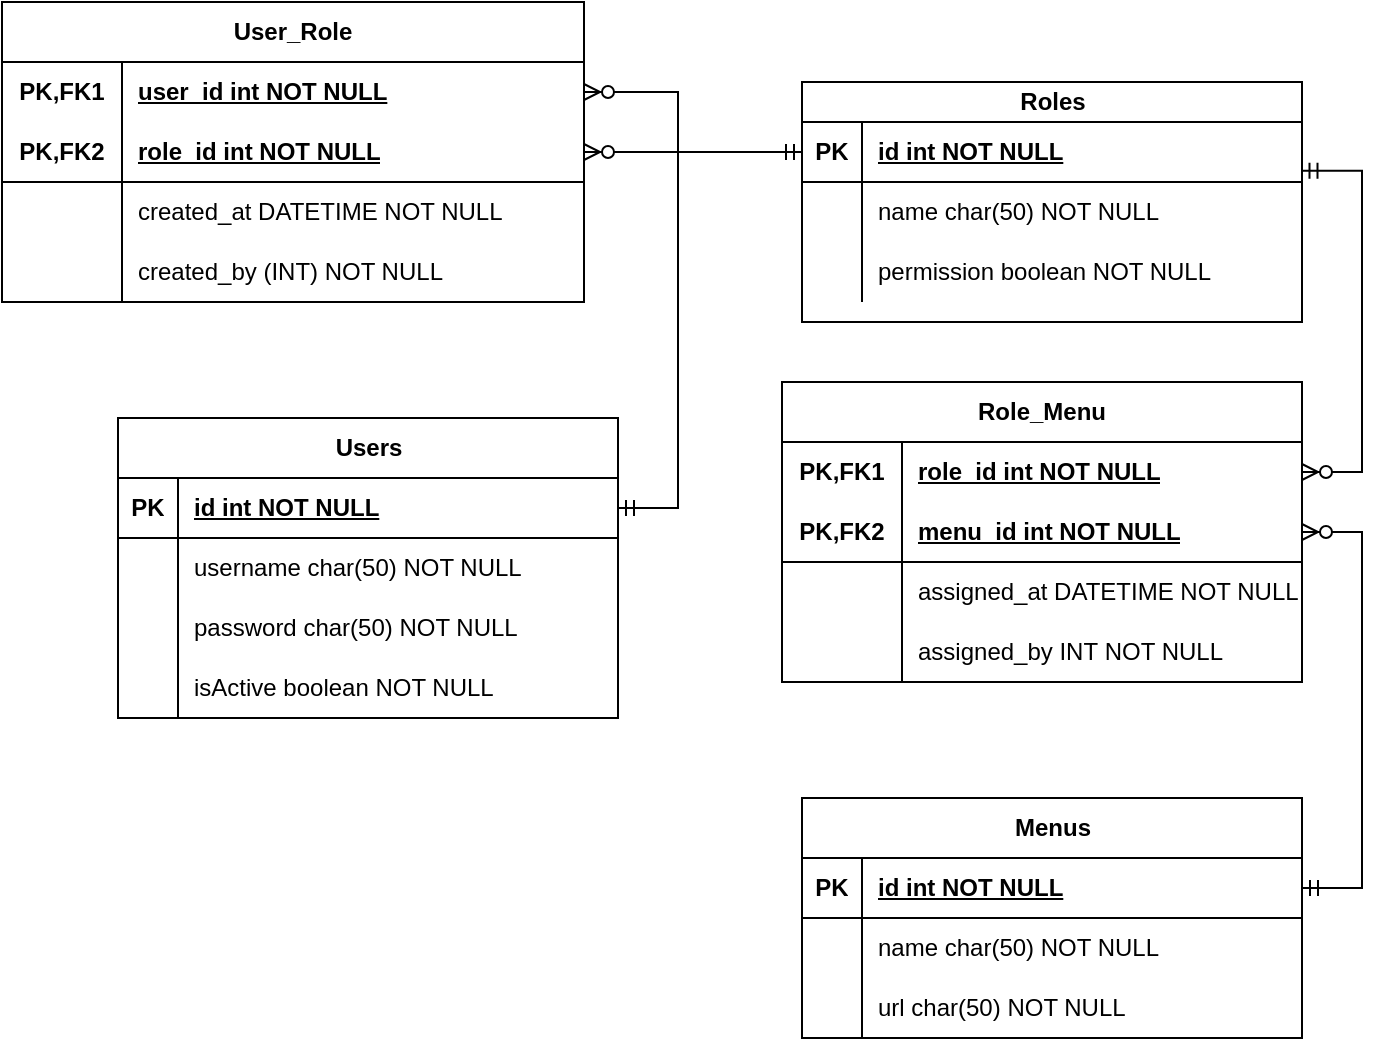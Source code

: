 <mxfile version="24.2.5" type="github">
  <diagram id="R2lEEEUBdFMjLlhIrx00" name="Page-1">
    <mxGraphModel dx="1235" dy="655" grid="1" gridSize="10" guides="1" tooltips="1" connect="1" arrows="1" fold="1" page="1" pageScale="1" pageWidth="850" pageHeight="1100" math="0" shadow="0" extFonts="Permanent Marker^https://fonts.googleapis.com/css?family=Permanent+Marker">
      <root>
        <mxCell id="0" />
        <mxCell id="1" parent="0" />
        <mxCell id="oTnFx4NHUfr4klIpMlkJ-42" value="Users" style="shape=table;startSize=30;container=1;collapsible=1;childLayout=tableLayout;fixedRows=1;rowLines=0;fontStyle=1;align=center;resizeLast=1;html=1;" vertex="1" parent="1">
          <mxGeometry x="238" y="300" width="250" height="150" as="geometry" />
        </mxCell>
        <mxCell id="oTnFx4NHUfr4klIpMlkJ-43" value="" style="shape=tableRow;horizontal=0;startSize=0;swimlaneHead=0;swimlaneBody=0;fillColor=none;collapsible=0;dropTarget=0;points=[[0,0.5],[1,0.5]];portConstraint=eastwest;top=0;left=0;right=0;bottom=1;" vertex="1" parent="oTnFx4NHUfr4klIpMlkJ-42">
          <mxGeometry y="30" width="250" height="30" as="geometry" />
        </mxCell>
        <mxCell id="oTnFx4NHUfr4klIpMlkJ-44" value="PK" style="shape=partialRectangle;connectable=0;fillColor=none;top=0;left=0;bottom=0;right=0;fontStyle=1;overflow=hidden;whiteSpace=wrap;html=1;" vertex="1" parent="oTnFx4NHUfr4klIpMlkJ-43">
          <mxGeometry width="30" height="30" as="geometry">
            <mxRectangle width="30" height="30" as="alternateBounds" />
          </mxGeometry>
        </mxCell>
        <mxCell id="oTnFx4NHUfr4klIpMlkJ-45" value="id int NOT NULL" style="shape=partialRectangle;connectable=0;fillColor=none;top=0;left=0;bottom=0;right=0;align=left;spacingLeft=6;fontStyle=5;overflow=hidden;whiteSpace=wrap;html=1;" vertex="1" parent="oTnFx4NHUfr4klIpMlkJ-43">
          <mxGeometry x="30" width="220" height="30" as="geometry">
            <mxRectangle width="220" height="30" as="alternateBounds" />
          </mxGeometry>
        </mxCell>
        <mxCell id="oTnFx4NHUfr4klIpMlkJ-46" value="" style="shape=tableRow;horizontal=0;startSize=0;swimlaneHead=0;swimlaneBody=0;fillColor=none;collapsible=0;dropTarget=0;points=[[0,0.5],[1,0.5]];portConstraint=eastwest;top=0;left=0;right=0;bottom=0;" vertex="1" parent="oTnFx4NHUfr4klIpMlkJ-42">
          <mxGeometry y="60" width="250" height="30" as="geometry" />
        </mxCell>
        <mxCell id="oTnFx4NHUfr4klIpMlkJ-47" value="" style="shape=partialRectangle;connectable=0;fillColor=none;top=0;left=0;bottom=0;right=0;editable=1;overflow=hidden;whiteSpace=wrap;html=1;" vertex="1" parent="oTnFx4NHUfr4klIpMlkJ-46">
          <mxGeometry width="30" height="30" as="geometry">
            <mxRectangle width="30" height="30" as="alternateBounds" />
          </mxGeometry>
        </mxCell>
        <mxCell id="oTnFx4NHUfr4klIpMlkJ-48" value="username char(50) NOT NULL" style="shape=partialRectangle;connectable=0;fillColor=none;top=0;left=0;bottom=0;right=0;align=left;spacingLeft=6;overflow=hidden;whiteSpace=wrap;html=1;" vertex="1" parent="oTnFx4NHUfr4klIpMlkJ-46">
          <mxGeometry x="30" width="220" height="30" as="geometry">
            <mxRectangle width="220" height="30" as="alternateBounds" />
          </mxGeometry>
        </mxCell>
        <mxCell id="oTnFx4NHUfr4klIpMlkJ-49" value="" style="shape=tableRow;horizontal=0;startSize=0;swimlaneHead=0;swimlaneBody=0;fillColor=none;collapsible=0;dropTarget=0;points=[[0,0.5],[1,0.5]];portConstraint=eastwest;top=0;left=0;right=0;bottom=0;" vertex="1" parent="oTnFx4NHUfr4klIpMlkJ-42">
          <mxGeometry y="90" width="250" height="30" as="geometry" />
        </mxCell>
        <mxCell id="oTnFx4NHUfr4klIpMlkJ-50" value="" style="shape=partialRectangle;connectable=0;fillColor=none;top=0;left=0;bottom=0;right=0;editable=1;overflow=hidden;whiteSpace=wrap;html=1;" vertex="1" parent="oTnFx4NHUfr4klIpMlkJ-49">
          <mxGeometry width="30" height="30" as="geometry">
            <mxRectangle width="30" height="30" as="alternateBounds" />
          </mxGeometry>
        </mxCell>
        <mxCell id="oTnFx4NHUfr4klIpMlkJ-51" value="password char(50) NOT NULL" style="shape=partialRectangle;connectable=0;fillColor=none;top=0;left=0;bottom=0;right=0;align=left;spacingLeft=6;overflow=hidden;whiteSpace=wrap;html=1;" vertex="1" parent="oTnFx4NHUfr4klIpMlkJ-49">
          <mxGeometry x="30" width="220" height="30" as="geometry">
            <mxRectangle width="220" height="30" as="alternateBounds" />
          </mxGeometry>
        </mxCell>
        <mxCell id="oTnFx4NHUfr4klIpMlkJ-52" value="" style="shape=tableRow;horizontal=0;startSize=0;swimlaneHead=0;swimlaneBody=0;fillColor=none;collapsible=0;dropTarget=0;points=[[0,0.5],[1,0.5]];portConstraint=eastwest;top=0;left=0;right=0;bottom=0;" vertex="1" parent="oTnFx4NHUfr4klIpMlkJ-42">
          <mxGeometry y="120" width="250" height="30" as="geometry" />
        </mxCell>
        <mxCell id="oTnFx4NHUfr4klIpMlkJ-53" value="" style="shape=partialRectangle;connectable=0;fillColor=none;top=0;left=0;bottom=0;right=0;editable=1;overflow=hidden;whiteSpace=wrap;html=1;" vertex="1" parent="oTnFx4NHUfr4klIpMlkJ-52">
          <mxGeometry width="30" height="30" as="geometry">
            <mxRectangle width="30" height="30" as="alternateBounds" />
          </mxGeometry>
        </mxCell>
        <mxCell id="oTnFx4NHUfr4klIpMlkJ-54" value="isActive boolean NOT NULL" style="shape=partialRectangle;connectable=0;fillColor=none;top=0;left=0;bottom=0;right=0;align=left;spacingLeft=6;overflow=hidden;whiteSpace=wrap;html=1;" vertex="1" parent="oTnFx4NHUfr4klIpMlkJ-52">
          <mxGeometry x="30" width="220" height="30" as="geometry">
            <mxRectangle width="220" height="30" as="alternateBounds" />
          </mxGeometry>
        </mxCell>
        <mxCell id="oTnFx4NHUfr4klIpMlkJ-68" value="Menus" style="shape=table;startSize=30;container=1;collapsible=1;childLayout=tableLayout;fixedRows=1;rowLines=0;fontStyle=1;align=center;resizeLast=1;html=1;" vertex="1" parent="1">
          <mxGeometry x="580" y="490" width="250" height="120" as="geometry" />
        </mxCell>
        <mxCell id="oTnFx4NHUfr4klIpMlkJ-69" value="" style="shape=tableRow;horizontal=0;startSize=0;swimlaneHead=0;swimlaneBody=0;fillColor=none;collapsible=0;dropTarget=0;points=[[0,0.5],[1,0.5]];portConstraint=eastwest;top=0;left=0;right=0;bottom=1;" vertex="1" parent="oTnFx4NHUfr4klIpMlkJ-68">
          <mxGeometry y="30" width="250" height="30" as="geometry" />
        </mxCell>
        <mxCell id="oTnFx4NHUfr4klIpMlkJ-70" value="PK" style="shape=partialRectangle;connectable=0;fillColor=none;top=0;left=0;bottom=0;right=0;fontStyle=1;overflow=hidden;whiteSpace=wrap;html=1;" vertex="1" parent="oTnFx4NHUfr4klIpMlkJ-69">
          <mxGeometry width="30" height="30" as="geometry">
            <mxRectangle width="30" height="30" as="alternateBounds" />
          </mxGeometry>
        </mxCell>
        <mxCell id="oTnFx4NHUfr4klIpMlkJ-71" value="id int NOT NULL" style="shape=partialRectangle;connectable=0;fillColor=none;top=0;left=0;bottom=0;right=0;align=left;spacingLeft=6;fontStyle=5;overflow=hidden;whiteSpace=wrap;html=1;" vertex="1" parent="oTnFx4NHUfr4klIpMlkJ-69">
          <mxGeometry x="30" width="220" height="30" as="geometry">
            <mxRectangle width="220" height="30" as="alternateBounds" />
          </mxGeometry>
        </mxCell>
        <mxCell id="oTnFx4NHUfr4klIpMlkJ-72" value="" style="shape=tableRow;horizontal=0;startSize=0;swimlaneHead=0;swimlaneBody=0;fillColor=none;collapsible=0;dropTarget=0;points=[[0,0.5],[1,0.5]];portConstraint=eastwest;top=0;left=0;right=0;bottom=0;" vertex="1" parent="oTnFx4NHUfr4klIpMlkJ-68">
          <mxGeometry y="60" width="250" height="30" as="geometry" />
        </mxCell>
        <mxCell id="oTnFx4NHUfr4klIpMlkJ-73" value="" style="shape=partialRectangle;connectable=0;fillColor=none;top=0;left=0;bottom=0;right=0;editable=1;overflow=hidden;whiteSpace=wrap;html=1;" vertex="1" parent="oTnFx4NHUfr4klIpMlkJ-72">
          <mxGeometry width="30" height="30" as="geometry">
            <mxRectangle width="30" height="30" as="alternateBounds" />
          </mxGeometry>
        </mxCell>
        <mxCell id="oTnFx4NHUfr4klIpMlkJ-74" value="&lt;span style=&quot;text-wrap: nowrap;&quot;&gt;name char(50) NOT NULL&lt;/span&gt;" style="shape=partialRectangle;connectable=0;fillColor=none;top=0;left=0;bottom=0;right=0;align=left;spacingLeft=6;overflow=hidden;whiteSpace=wrap;html=1;" vertex="1" parent="oTnFx4NHUfr4klIpMlkJ-72">
          <mxGeometry x="30" width="220" height="30" as="geometry">
            <mxRectangle width="220" height="30" as="alternateBounds" />
          </mxGeometry>
        </mxCell>
        <mxCell id="oTnFx4NHUfr4klIpMlkJ-75" value="" style="shape=tableRow;horizontal=0;startSize=0;swimlaneHead=0;swimlaneBody=0;fillColor=none;collapsible=0;dropTarget=0;points=[[0,0.5],[1,0.5]];portConstraint=eastwest;top=0;left=0;right=0;bottom=0;" vertex="1" parent="oTnFx4NHUfr4klIpMlkJ-68">
          <mxGeometry y="90" width="250" height="30" as="geometry" />
        </mxCell>
        <mxCell id="oTnFx4NHUfr4klIpMlkJ-76" value="" style="shape=partialRectangle;connectable=0;fillColor=none;top=0;left=0;bottom=0;right=0;editable=1;overflow=hidden;whiteSpace=wrap;html=1;" vertex="1" parent="oTnFx4NHUfr4klIpMlkJ-75">
          <mxGeometry width="30" height="30" as="geometry">
            <mxRectangle width="30" height="30" as="alternateBounds" />
          </mxGeometry>
        </mxCell>
        <mxCell id="oTnFx4NHUfr4klIpMlkJ-77" value="&lt;span style=&quot;text-wrap: nowrap;&quot;&gt;url char(50) NOT NULL&lt;/span&gt;" style="shape=partialRectangle;connectable=0;fillColor=none;top=0;left=0;bottom=0;right=0;align=left;spacingLeft=6;overflow=hidden;whiteSpace=wrap;html=1;" vertex="1" parent="oTnFx4NHUfr4klIpMlkJ-75">
          <mxGeometry x="30" width="220" height="30" as="geometry">
            <mxRectangle width="220" height="30" as="alternateBounds" />
          </mxGeometry>
        </mxCell>
        <mxCell id="oTnFx4NHUfr4klIpMlkJ-99" value="User_Role" style="shape=table;startSize=30;container=1;collapsible=1;childLayout=tableLayout;fixedRows=1;rowLines=0;fontStyle=1;align=center;resizeLast=1;html=1;whiteSpace=wrap;" vertex="1" parent="1">
          <mxGeometry x="180" y="92" width="291" height="150" as="geometry" />
        </mxCell>
        <mxCell id="oTnFx4NHUfr4klIpMlkJ-100" value="" style="shape=tableRow;horizontal=0;startSize=0;swimlaneHead=0;swimlaneBody=0;fillColor=none;collapsible=0;dropTarget=0;points=[[0,0.5],[1,0.5]];portConstraint=eastwest;top=0;left=0;right=0;bottom=0;html=1;" vertex="1" parent="oTnFx4NHUfr4klIpMlkJ-99">
          <mxGeometry y="30" width="291" height="30" as="geometry" />
        </mxCell>
        <mxCell id="oTnFx4NHUfr4klIpMlkJ-101" value="PK,FK1" style="shape=partialRectangle;connectable=0;fillColor=none;top=0;left=0;bottom=0;right=0;fontStyle=1;overflow=hidden;html=1;whiteSpace=wrap;" vertex="1" parent="oTnFx4NHUfr4klIpMlkJ-100">
          <mxGeometry width="60" height="30" as="geometry">
            <mxRectangle width="60" height="30" as="alternateBounds" />
          </mxGeometry>
        </mxCell>
        <mxCell id="oTnFx4NHUfr4klIpMlkJ-102" value="user_id int NOT NULL" style="shape=partialRectangle;connectable=0;fillColor=none;top=0;left=0;bottom=0;right=0;align=left;spacingLeft=6;fontStyle=5;overflow=hidden;html=1;whiteSpace=wrap;" vertex="1" parent="oTnFx4NHUfr4klIpMlkJ-100">
          <mxGeometry x="60" width="231" height="30" as="geometry">
            <mxRectangle width="231" height="30" as="alternateBounds" />
          </mxGeometry>
        </mxCell>
        <mxCell id="oTnFx4NHUfr4klIpMlkJ-103" value="" style="shape=tableRow;horizontal=0;startSize=0;swimlaneHead=0;swimlaneBody=0;fillColor=none;collapsible=0;dropTarget=0;points=[[0,0.5],[1,0.5]];portConstraint=eastwest;top=0;left=0;right=0;bottom=1;html=1;" vertex="1" parent="oTnFx4NHUfr4klIpMlkJ-99">
          <mxGeometry y="60" width="291" height="30" as="geometry" />
        </mxCell>
        <mxCell id="oTnFx4NHUfr4klIpMlkJ-104" value="PK,FK2" style="shape=partialRectangle;connectable=0;fillColor=none;top=0;left=0;bottom=0;right=0;fontStyle=1;overflow=hidden;html=1;whiteSpace=wrap;" vertex="1" parent="oTnFx4NHUfr4klIpMlkJ-103">
          <mxGeometry width="60" height="30" as="geometry">
            <mxRectangle width="60" height="30" as="alternateBounds" />
          </mxGeometry>
        </mxCell>
        <mxCell id="oTnFx4NHUfr4klIpMlkJ-105" value="role_id int NOT NULL" style="shape=partialRectangle;connectable=0;fillColor=none;top=0;left=0;bottom=0;right=0;align=left;spacingLeft=6;fontStyle=5;overflow=hidden;html=1;whiteSpace=wrap;" vertex="1" parent="oTnFx4NHUfr4klIpMlkJ-103">
          <mxGeometry x="60" width="231" height="30" as="geometry">
            <mxRectangle width="231" height="30" as="alternateBounds" />
          </mxGeometry>
        </mxCell>
        <mxCell id="oTnFx4NHUfr4klIpMlkJ-106" value="" style="shape=tableRow;horizontal=0;startSize=0;swimlaneHead=0;swimlaneBody=0;fillColor=none;collapsible=0;dropTarget=0;points=[[0,0.5],[1,0.5]];portConstraint=eastwest;top=0;left=0;right=0;bottom=0;html=1;" vertex="1" parent="oTnFx4NHUfr4klIpMlkJ-99">
          <mxGeometry y="90" width="291" height="30" as="geometry" />
        </mxCell>
        <mxCell id="oTnFx4NHUfr4klIpMlkJ-107" value="" style="shape=partialRectangle;connectable=0;fillColor=none;top=0;left=0;bottom=0;right=0;editable=1;overflow=hidden;html=1;whiteSpace=wrap;" vertex="1" parent="oTnFx4NHUfr4klIpMlkJ-106">
          <mxGeometry width="60" height="30" as="geometry">
            <mxRectangle width="60" height="30" as="alternateBounds" />
          </mxGeometry>
        </mxCell>
        <mxCell id="oTnFx4NHUfr4klIpMlkJ-108" value="created_at DATETIME NOT NULL" style="shape=partialRectangle;connectable=0;fillColor=none;top=0;left=0;bottom=0;right=0;align=left;spacingLeft=6;overflow=hidden;html=1;whiteSpace=wrap;" vertex="1" parent="oTnFx4NHUfr4klIpMlkJ-106">
          <mxGeometry x="60" width="231" height="30" as="geometry">
            <mxRectangle width="231" height="30" as="alternateBounds" />
          </mxGeometry>
        </mxCell>
        <mxCell id="oTnFx4NHUfr4klIpMlkJ-109" value="" style="shape=tableRow;horizontal=0;startSize=0;swimlaneHead=0;swimlaneBody=0;fillColor=none;collapsible=0;dropTarget=0;points=[[0,0.5],[1,0.5]];portConstraint=eastwest;top=0;left=0;right=0;bottom=0;html=1;" vertex="1" parent="oTnFx4NHUfr4klIpMlkJ-99">
          <mxGeometry y="120" width="291" height="30" as="geometry" />
        </mxCell>
        <mxCell id="oTnFx4NHUfr4klIpMlkJ-110" value="" style="shape=partialRectangle;connectable=0;fillColor=none;top=0;left=0;bottom=0;right=0;editable=1;overflow=hidden;html=1;whiteSpace=wrap;" vertex="1" parent="oTnFx4NHUfr4klIpMlkJ-109">
          <mxGeometry width="60" height="30" as="geometry">
            <mxRectangle width="60" height="30" as="alternateBounds" />
          </mxGeometry>
        </mxCell>
        <mxCell id="oTnFx4NHUfr4klIpMlkJ-111" value="created_by (INT) NOT NULL" style="shape=partialRectangle;connectable=0;fillColor=none;top=0;left=0;bottom=0;right=0;align=left;spacingLeft=6;overflow=hidden;html=1;whiteSpace=wrap;" vertex="1" parent="oTnFx4NHUfr4klIpMlkJ-109">
          <mxGeometry x="60" width="231" height="30" as="geometry">
            <mxRectangle width="231" height="30" as="alternateBounds" />
          </mxGeometry>
        </mxCell>
        <mxCell id="oTnFx4NHUfr4klIpMlkJ-112" value="" style="edgeStyle=entityRelationEdgeStyle;fontSize=12;html=1;endArrow=ERzeroToMany;startArrow=ERmandOne;rounded=0;" edge="1" parent="1" source="oTnFx4NHUfr4klIpMlkJ-43" target="oTnFx4NHUfr4klIpMlkJ-100">
          <mxGeometry width="100" height="100" relative="1" as="geometry">
            <mxPoint x="168" y="368" as="sourcePoint" />
            <mxPoint x="-82" y="170" as="targetPoint" />
          </mxGeometry>
        </mxCell>
        <mxCell id="oTnFx4NHUfr4klIpMlkJ-114" value="" style="edgeStyle=entityRelationEdgeStyle;fontSize=12;html=1;endArrow=ERzeroToMany;startArrow=ERmandOne;rounded=0;" edge="1" parent="1" source="oTnFx4NHUfr4klIpMlkJ-164" target="oTnFx4NHUfr4klIpMlkJ-103">
          <mxGeometry width="100" height="100" relative="1" as="geometry">
            <mxPoint x="541" y="167.0" as="sourcePoint" />
            <mxPoint x="368" y="232" as="targetPoint" />
            <Array as="points">
              <mxPoint x="438" y="212" />
              <mxPoint x="520" y="160" />
            </Array>
          </mxGeometry>
        </mxCell>
        <mxCell id="oTnFx4NHUfr4klIpMlkJ-115" value="Role_Menu" style="shape=table;startSize=30;container=1;collapsible=1;childLayout=tableLayout;fixedRows=1;rowLines=0;fontStyle=1;align=center;resizeLast=1;html=1;whiteSpace=wrap;" vertex="1" parent="1">
          <mxGeometry x="570" y="282" width="260" height="150" as="geometry" />
        </mxCell>
        <mxCell id="oTnFx4NHUfr4klIpMlkJ-116" value="" style="shape=tableRow;horizontal=0;startSize=0;swimlaneHead=0;swimlaneBody=0;fillColor=none;collapsible=0;dropTarget=0;points=[[0,0.5],[1,0.5]];portConstraint=eastwest;top=0;left=0;right=0;bottom=0;html=1;" vertex="1" parent="oTnFx4NHUfr4klIpMlkJ-115">
          <mxGeometry y="30" width="260" height="30" as="geometry" />
        </mxCell>
        <mxCell id="oTnFx4NHUfr4klIpMlkJ-117" value="PK,FK1" style="shape=partialRectangle;connectable=0;fillColor=none;top=0;left=0;bottom=0;right=0;fontStyle=1;overflow=hidden;html=1;whiteSpace=wrap;" vertex="1" parent="oTnFx4NHUfr4klIpMlkJ-116">
          <mxGeometry width="60" height="30" as="geometry">
            <mxRectangle width="60" height="30" as="alternateBounds" />
          </mxGeometry>
        </mxCell>
        <mxCell id="oTnFx4NHUfr4klIpMlkJ-118" value="role_id int NOT NULL" style="shape=partialRectangle;connectable=0;fillColor=none;top=0;left=0;bottom=0;right=0;align=left;spacingLeft=6;fontStyle=5;overflow=hidden;html=1;whiteSpace=wrap;" vertex="1" parent="oTnFx4NHUfr4klIpMlkJ-116">
          <mxGeometry x="60" width="200" height="30" as="geometry">
            <mxRectangle width="200" height="30" as="alternateBounds" />
          </mxGeometry>
        </mxCell>
        <mxCell id="oTnFx4NHUfr4klIpMlkJ-119" value="" style="shape=tableRow;horizontal=0;startSize=0;swimlaneHead=0;swimlaneBody=0;fillColor=none;collapsible=0;dropTarget=0;points=[[0,0.5],[1,0.5]];portConstraint=eastwest;top=0;left=0;right=0;bottom=1;html=1;" vertex="1" parent="oTnFx4NHUfr4klIpMlkJ-115">
          <mxGeometry y="60" width="260" height="30" as="geometry" />
        </mxCell>
        <mxCell id="oTnFx4NHUfr4klIpMlkJ-120" value="PK,FK2" style="shape=partialRectangle;connectable=0;fillColor=none;top=0;left=0;bottom=0;right=0;fontStyle=1;overflow=hidden;html=1;whiteSpace=wrap;" vertex="1" parent="oTnFx4NHUfr4klIpMlkJ-119">
          <mxGeometry width="60" height="30" as="geometry">
            <mxRectangle width="60" height="30" as="alternateBounds" />
          </mxGeometry>
        </mxCell>
        <mxCell id="oTnFx4NHUfr4klIpMlkJ-121" value="menu_id int NOT NULL" style="shape=partialRectangle;connectable=0;fillColor=none;top=0;left=0;bottom=0;right=0;align=left;spacingLeft=6;fontStyle=5;overflow=hidden;html=1;whiteSpace=wrap;" vertex="1" parent="oTnFx4NHUfr4klIpMlkJ-119">
          <mxGeometry x="60" width="200" height="30" as="geometry">
            <mxRectangle width="200" height="30" as="alternateBounds" />
          </mxGeometry>
        </mxCell>
        <mxCell id="oTnFx4NHUfr4klIpMlkJ-122" value="" style="shape=tableRow;horizontal=0;startSize=0;swimlaneHead=0;swimlaneBody=0;fillColor=none;collapsible=0;dropTarget=0;points=[[0,0.5],[1,0.5]];portConstraint=eastwest;top=0;left=0;right=0;bottom=0;html=1;" vertex="1" parent="oTnFx4NHUfr4klIpMlkJ-115">
          <mxGeometry y="90" width="260" height="30" as="geometry" />
        </mxCell>
        <mxCell id="oTnFx4NHUfr4klIpMlkJ-123" value="" style="shape=partialRectangle;connectable=0;fillColor=none;top=0;left=0;bottom=0;right=0;editable=1;overflow=hidden;html=1;whiteSpace=wrap;" vertex="1" parent="oTnFx4NHUfr4klIpMlkJ-122">
          <mxGeometry width="60" height="30" as="geometry">
            <mxRectangle width="60" height="30" as="alternateBounds" />
          </mxGeometry>
        </mxCell>
        <mxCell id="oTnFx4NHUfr4klIpMlkJ-124" value="assigned_at DATETIME NOT NULL" style="shape=partialRectangle;connectable=0;fillColor=none;top=0;left=0;bottom=0;right=0;align=left;spacingLeft=6;overflow=hidden;html=1;whiteSpace=wrap;" vertex="1" parent="oTnFx4NHUfr4klIpMlkJ-122">
          <mxGeometry x="60" width="200" height="30" as="geometry">
            <mxRectangle width="200" height="30" as="alternateBounds" />
          </mxGeometry>
        </mxCell>
        <mxCell id="oTnFx4NHUfr4klIpMlkJ-125" value="" style="shape=tableRow;horizontal=0;startSize=0;swimlaneHead=0;swimlaneBody=0;fillColor=none;collapsible=0;dropTarget=0;points=[[0,0.5],[1,0.5]];portConstraint=eastwest;top=0;left=0;right=0;bottom=0;html=1;" vertex="1" parent="oTnFx4NHUfr4klIpMlkJ-115">
          <mxGeometry y="120" width="260" height="30" as="geometry" />
        </mxCell>
        <mxCell id="oTnFx4NHUfr4klIpMlkJ-126" value="" style="shape=partialRectangle;connectable=0;fillColor=none;top=0;left=0;bottom=0;right=0;editable=1;overflow=hidden;html=1;whiteSpace=wrap;" vertex="1" parent="oTnFx4NHUfr4klIpMlkJ-125">
          <mxGeometry width="60" height="30" as="geometry">
            <mxRectangle width="60" height="30" as="alternateBounds" />
          </mxGeometry>
        </mxCell>
        <mxCell id="oTnFx4NHUfr4klIpMlkJ-127" value="assigned_by INT&amp;nbsp;NOT NULL" style="shape=partialRectangle;connectable=0;fillColor=none;top=0;left=0;bottom=0;right=0;align=left;spacingLeft=6;overflow=hidden;html=1;whiteSpace=wrap;" vertex="1" parent="oTnFx4NHUfr4klIpMlkJ-125">
          <mxGeometry x="60" width="200" height="30" as="geometry">
            <mxRectangle width="200" height="30" as="alternateBounds" />
          </mxGeometry>
        </mxCell>
        <mxCell id="oTnFx4NHUfr4klIpMlkJ-130" value="" style="edgeStyle=entityRelationEdgeStyle;fontSize=12;html=1;endArrow=ERzeroToMany;startArrow=ERmandOne;rounded=0;exitX=0.999;exitY=0.811;exitDx=0;exitDy=0;exitPerimeter=0;" edge="1" parent="1" source="oTnFx4NHUfr4klIpMlkJ-164" target="oTnFx4NHUfr4klIpMlkJ-116">
          <mxGeometry width="100" height="100" relative="1" as="geometry">
            <mxPoint x="791" y="175.01" as="sourcePoint" />
            <mxPoint x="798.003" y="304.33" as="targetPoint" />
            <Array as="points">
              <mxPoint x="353.1" y="342" />
            </Array>
          </mxGeometry>
        </mxCell>
        <mxCell id="oTnFx4NHUfr4klIpMlkJ-131" value="" style="edgeStyle=entityRelationEdgeStyle;fontSize=12;html=1;endArrow=ERzeroToMany;startArrow=ERmandOne;rounded=0;exitX=1;exitY=0.5;exitDx=0;exitDy=0;" edge="1" parent="1" source="oTnFx4NHUfr4klIpMlkJ-69" target="oTnFx4NHUfr4klIpMlkJ-119">
          <mxGeometry width="100" height="100" relative="1" as="geometry">
            <mxPoint x="878" y="562" as="sourcePoint" />
            <mxPoint x="795" y="377" as="targetPoint" />
            <Array as="points">
              <mxPoint x="305" y="352" />
            </Array>
          </mxGeometry>
        </mxCell>
        <mxCell id="oTnFx4NHUfr4klIpMlkJ-160" value="" style="shape=tableRow;horizontal=0;startSize=0;swimlaneHead=0;swimlaneBody=0;fillColor=none;collapsible=0;dropTarget=0;points=[[0,0.5],[1,0.5]];portConstraint=eastwest;top=0;left=0;right=0;bottom=0;" vertex="1" parent="1">
          <mxGeometry x="541" y="207" width="250" height="30" as="geometry" />
        </mxCell>
        <mxCell id="oTnFx4NHUfr4klIpMlkJ-161" value="" style="shape=partialRectangle;connectable=0;fillColor=none;top=0;left=0;bottom=0;right=0;editable=1;overflow=hidden;whiteSpace=wrap;html=1;" vertex="1" parent="oTnFx4NHUfr4klIpMlkJ-160">
          <mxGeometry width="30" height="30" as="geometry">
            <mxRectangle width="30" height="30" as="alternateBounds" />
          </mxGeometry>
        </mxCell>
        <mxCell id="oTnFx4NHUfr4klIpMlkJ-163" value="Roles" style="shape=table;startSize=20;container=1;collapsible=1;childLayout=tableLayout;fixedRows=1;rowLines=0;fontStyle=1;align=center;resizeLast=1;html=1;" vertex="1" parent="1">
          <mxGeometry x="580" y="132" width="250" height="120" as="geometry" />
        </mxCell>
        <mxCell id="oTnFx4NHUfr4klIpMlkJ-164" value="" style="shape=tableRow;horizontal=0;startSize=0;swimlaneHead=0;swimlaneBody=0;fillColor=none;collapsible=0;dropTarget=0;points=[[0,0.5],[1,0.5]];portConstraint=eastwest;top=0;left=0;right=0;bottom=1;" vertex="1" parent="oTnFx4NHUfr4klIpMlkJ-163">
          <mxGeometry y="20" width="250" height="30" as="geometry" />
        </mxCell>
        <mxCell id="oTnFx4NHUfr4klIpMlkJ-165" value="PK" style="shape=partialRectangle;connectable=0;fillColor=none;top=0;left=0;bottom=0;right=0;fontStyle=1;overflow=hidden;whiteSpace=wrap;html=1;" vertex="1" parent="oTnFx4NHUfr4klIpMlkJ-164">
          <mxGeometry width="30" height="30" as="geometry">
            <mxRectangle width="30" height="30" as="alternateBounds" />
          </mxGeometry>
        </mxCell>
        <mxCell id="oTnFx4NHUfr4klIpMlkJ-166" value="id int NOT NULL" style="shape=partialRectangle;connectable=0;fillColor=none;top=0;left=0;bottom=0;right=0;align=left;spacingLeft=6;fontStyle=5;overflow=hidden;whiteSpace=wrap;html=1;" vertex="1" parent="oTnFx4NHUfr4klIpMlkJ-164">
          <mxGeometry x="30" width="220" height="30" as="geometry">
            <mxRectangle width="220" height="30" as="alternateBounds" />
          </mxGeometry>
        </mxCell>
        <mxCell id="oTnFx4NHUfr4klIpMlkJ-167" value="" style="shape=tableRow;horizontal=0;startSize=0;swimlaneHead=0;swimlaneBody=0;fillColor=none;collapsible=0;dropTarget=0;points=[[0,0.5],[1,0.5]];portConstraint=eastwest;top=0;left=0;right=0;bottom=0;" vertex="1" parent="oTnFx4NHUfr4klIpMlkJ-163">
          <mxGeometry y="50" width="250" height="30" as="geometry" />
        </mxCell>
        <mxCell id="oTnFx4NHUfr4klIpMlkJ-168" value="" style="shape=partialRectangle;connectable=0;fillColor=none;top=0;left=0;bottom=0;right=0;editable=1;overflow=hidden;whiteSpace=wrap;html=1;" vertex="1" parent="oTnFx4NHUfr4klIpMlkJ-167">
          <mxGeometry width="30" height="30" as="geometry">
            <mxRectangle width="30" height="30" as="alternateBounds" />
          </mxGeometry>
        </mxCell>
        <mxCell id="oTnFx4NHUfr4klIpMlkJ-169" value="name char(50) NOT NULL" style="shape=partialRectangle;connectable=0;fillColor=none;top=0;left=0;bottom=0;right=0;align=left;spacingLeft=6;overflow=hidden;whiteSpace=wrap;html=1;" vertex="1" parent="oTnFx4NHUfr4klIpMlkJ-167">
          <mxGeometry x="30" width="220" height="30" as="geometry">
            <mxRectangle width="220" height="30" as="alternateBounds" />
          </mxGeometry>
        </mxCell>
        <mxCell id="oTnFx4NHUfr4klIpMlkJ-173" value="" style="shape=tableRow;horizontal=0;startSize=0;swimlaneHead=0;swimlaneBody=0;fillColor=none;collapsible=0;dropTarget=0;points=[[0,0.5],[1,0.5]];portConstraint=eastwest;top=0;left=0;right=0;bottom=0;" vertex="1" parent="oTnFx4NHUfr4klIpMlkJ-163">
          <mxGeometry y="80" width="250" height="30" as="geometry" />
        </mxCell>
        <mxCell id="oTnFx4NHUfr4klIpMlkJ-174" value="" style="shape=partialRectangle;connectable=0;fillColor=none;top=0;left=0;bottom=0;right=0;editable=1;overflow=hidden;whiteSpace=wrap;html=1;" vertex="1" parent="oTnFx4NHUfr4klIpMlkJ-173">
          <mxGeometry width="30" height="30" as="geometry">
            <mxRectangle width="30" height="30" as="alternateBounds" />
          </mxGeometry>
        </mxCell>
        <mxCell id="oTnFx4NHUfr4klIpMlkJ-175" value="permission boolean NOT NULL" style="shape=partialRectangle;connectable=0;fillColor=none;top=0;left=0;bottom=0;right=0;align=left;spacingLeft=6;overflow=hidden;whiteSpace=wrap;html=1;" vertex="1" parent="oTnFx4NHUfr4klIpMlkJ-173">
          <mxGeometry x="30" width="220" height="30" as="geometry">
            <mxRectangle width="220" height="30" as="alternateBounds" />
          </mxGeometry>
        </mxCell>
      </root>
    </mxGraphModel>
  </diagram>
</mxfile>
